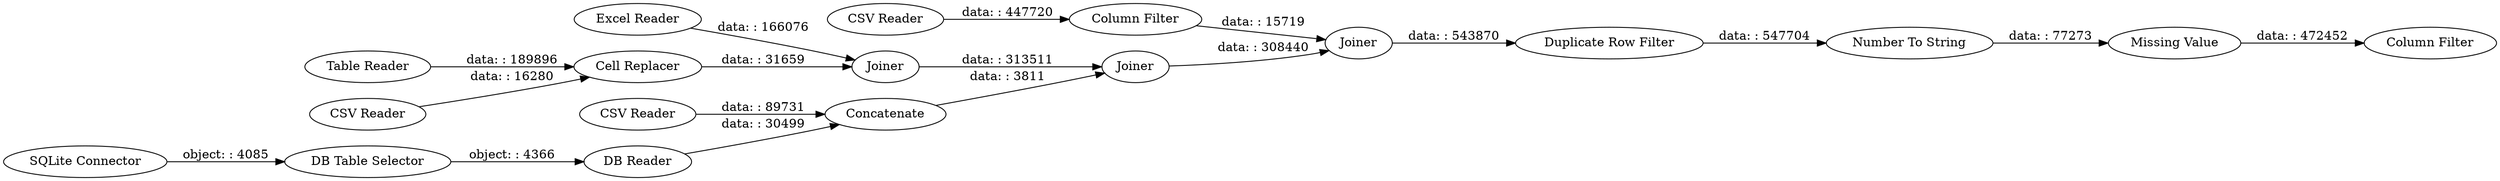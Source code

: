 digraph {
	"4648223986612151647_261" [label=Joiner]
	"4648223986612151647_248" [label="DB Table Selector"]
	"4648223986612151647_250" [label="Number To String"]
	"4648223986612151647_257" [label="Excel Reader"]
	"4648223986612151647_258" [label="CSV Reader"]
	"4648223986612151647_262" [label=Joiner]
	"4648223986612151647_259" [label="Table Reader"]
	"4648223986612151647_246" [label="SQLite Connector"]
	"4648223986612151647_247" [label="DB Reader"]
	"4648223986612151647_253" [label="Column Filter"]
	"4648223986612151647_256" [label="CSV Reader"]
	"4648223986612151647_260" [label=Joiner]
	"4648223986612151647_255" [label="CSV Reader"]
	"4648223986612151647_129" [label="Cell Replacer"]
	"4648223986612151647_249" [label="Duplicate Row Filter"]
	"4648223986612151647_240" [label="Missing Value"]
	"4648223986612151647_143" [label=Concatenate]
	"4648223986612151647_254" [label="Column Filter"]
	"4648223986612151647_253" -> "4648223986612151647_262" [label="data: : 15719"]
	"4648223986612151647_249" -> "4648223986612151647_250" [label="data: : 547704"]
	"4648223986612151647_258" -> "4648223986612151647_143" [label="data: : 89731"]
	"4648223986612151647_240" -> "4648223986612151647_254" [label="data: : 472452"]
	"4648223986612151647_260" -> "4648223986612151647_261" [label="data: : 313511"]
	"4648223986612151647_129" -> "4648223986612151647_260" [label="data: : 31659"]
	"4648223986612151647_143" -> "4648223986612151647_261" [label="data: : 3811"]
	"4648223986612151647_246" -> "4648223986612151647_248" [label="object: : 4085"]
	"4648223986612151647_262" -> "4648223986612151647_249" [label="data: : 543870"]
	"4648223986612151647_248" -> "4648223986612151647_247" [label="object: : 4366"]
	"4648223986612151647_261" -> "4648223986612151647_262" [label="data: : 308440"]
	"4648223986612151647_255" -> "4648223986612151647_253" [label="data: : 447720"]
	"4648223986612151647_256" -> "4648223986612151647_129" [label="data: : 16280"]
	"4648223986612151647_259" -> "4648223986612151647_129" [label="data: : 189896"]
	"4648223986612151647_250" -> "4648223986612151647_240" [label="data: : 77273"]
	"4648223986612151647_247" -> "4648223986612151647_143" [label="data: : 30499"]
	"4648223986612151647_257" -> "4648223986612151647_260" [label="data: : 166076"]
	rankdir=LR
}
